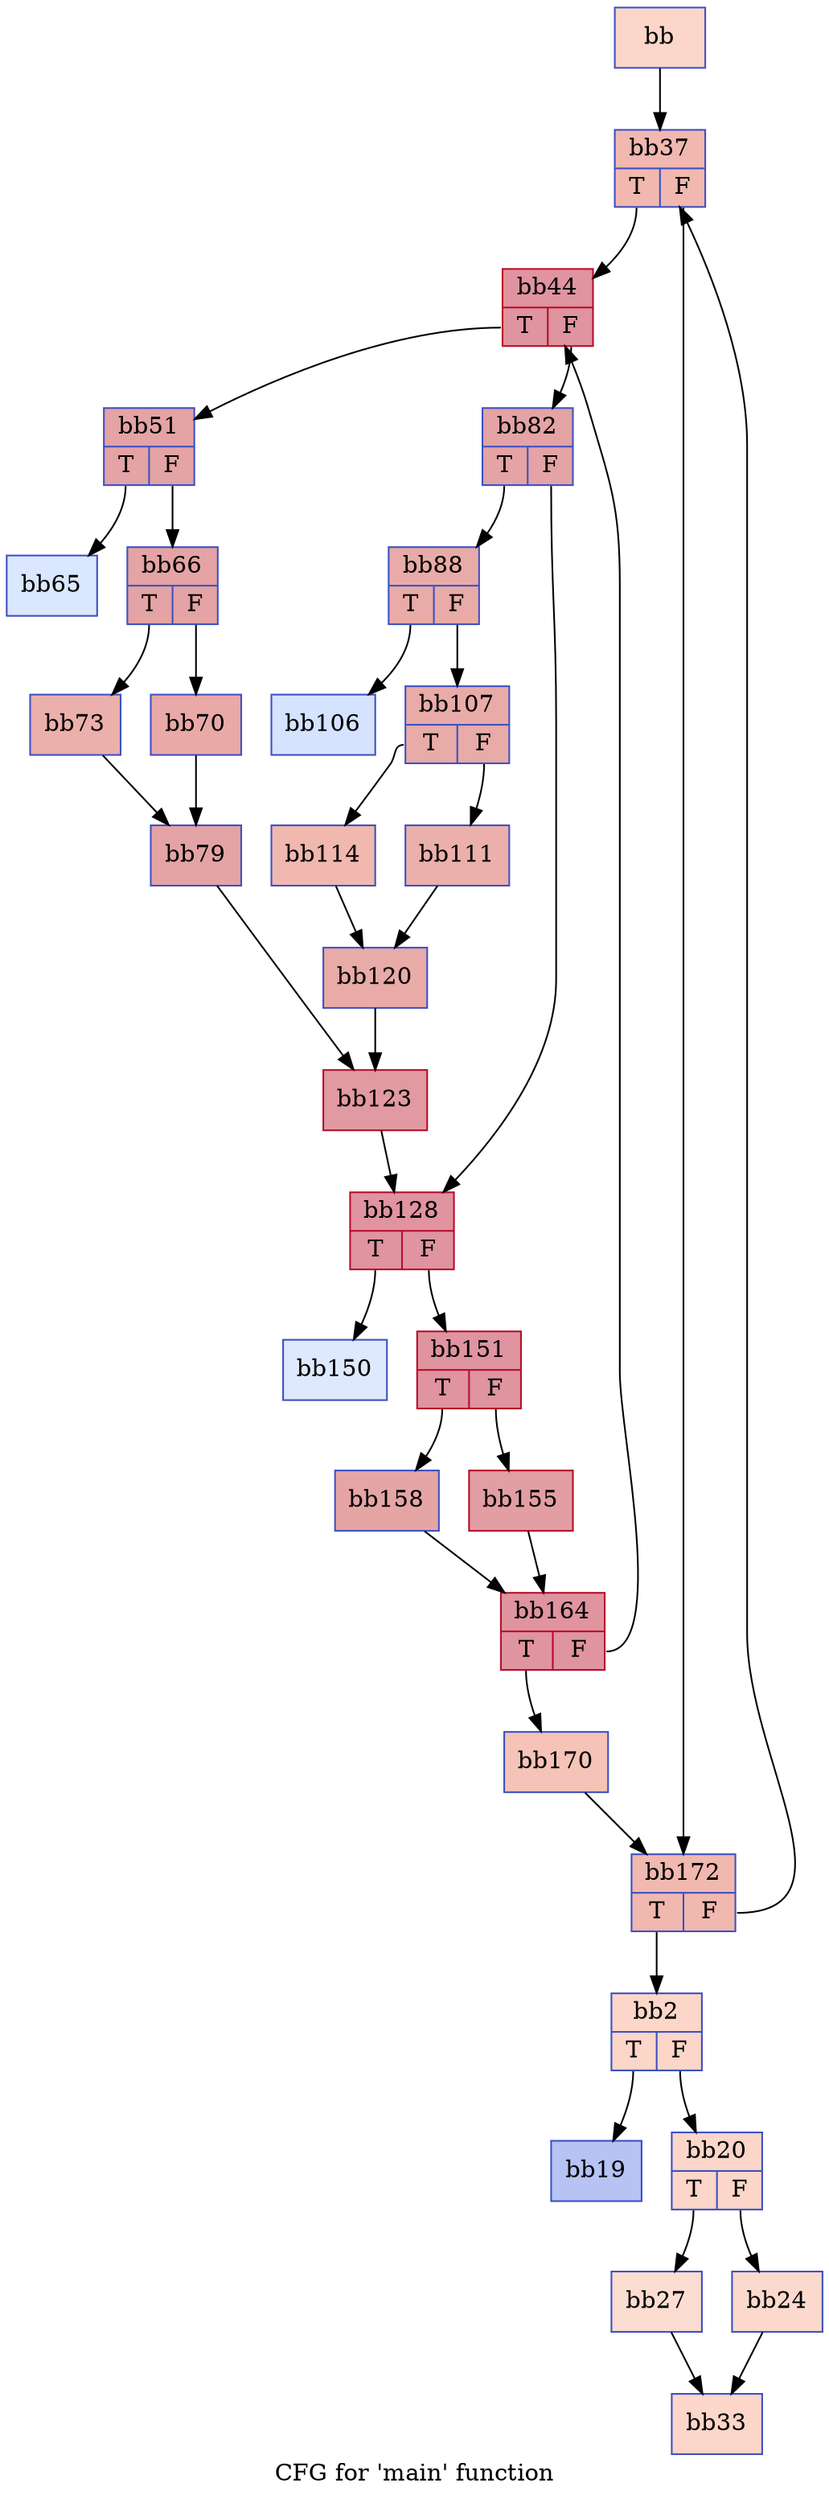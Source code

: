 digraph "CFG for 'main' function" {
	label="CFG for 'main' function";

	Node0x5385730 [shape=record,color="#3d50c3ff", style=filled, fillcolor="#f6a38570",label="{bb}"];
	Node0x5385730 -> Node0x5385d50;
	Node0x5385e70 [shape=record,color="#3d50c3ff", style=filled, fillcolor="#f6a38570",label="{bb2|{<s0>T|<s1>F}}"];
	Node0x5385e70:s0 -> Node0x5387f50;
	Node0x5385e70:s1 -> Node0x5388020;
	Node0x5387f50 [shape=record,color="#3d50c3ff", style=filled, fillcolor="#5977e370",label="{bb19}"];
	Node0x5388020 [shape=record,color="#3d50c3ff", style=filled, fillcolor="#f6a38570",label="{bb20|{<s0>T|<s1>F}}"];
	Node0x5388020:s0 -> Node0x5388ab0;
	Node0x5388020:s1 -> Node0x5388b20;
	Node0x5388b20 [shape=record,color="#3d50c3ff", style=filled, fillcolor="#f7ac8e70",label="{bb24}"];
	Node0x5388b20 -> Node0x5388ed0;
	Node0x5388ab0 [shape=record,color="#3d50c3ff", style=filled, fillcolor="#f7b39670",label="{bb27}"];
	Node0x5388ab0 -> Node0x5388ed0;
	Node0x5388ed0 [shape=record,color="#3d50c3ff", style=filled, fillcolor="#f6a38570",label="{bb33}"];
	Node0x5385d50 [shape=record,color="#3d50c3ff", style=filled, fillcolor="#dc5d4a70",label="{bb37|{<s0>T|<s1>F}}"];
	Node0x5385d50:s0 -> Node0x538b160;
	Node0x5385d50:s1 -> Node0x538aa90;
	Node0x538b160 [shape=record,color="#b70d28ff", style=filled, fillcolor="#b70d2870",label="{bb44|{<s0>T|<s1>F}}"];
	Node0x538b160:s0 -> Node0x538c0c0;
	Node0x538b160:s1 -> Node0x538c190;
	Node0x538c0c0 [shape=record,color="#3d50c3ff", style=filled, fillcolor="#c32e3170",label="{bb51|{<s0>T|<s1>F}}"];
	Node0x538c0c0:s0 -> Node0x538d250;
	Node0x538c0c0:s1 -> Node0x538d2c0;
	Node0x538d250 [shape=record,color="#3d50c3ff", style=filled, fillcolor="#abc8fd70",label="{bb65}"];
	Node0x538d2c0 [shape=record,color="#3d50c3ff", style=filled, fillcolor="#c32e3170",label="{bb66|{<s0>T|<s1>F}}"];
	Node0x538d2c0:s0 -> Node0x538de10;
	Node0x538d2c0:s1 -> Node0x538de80;
	Node0x538de80 [shape=record,color="#3d50c3ff", style=filled, fillcolor="#ca3b3770",label="{bb70}"];
	Node0x538de80 -> Node0x538a170;
	Node0x538de10 [shape=record,color="#3d50c3ff", style=filled, fillcolor="#d24b4070",label="{bb73}"];
	Node0x538de10 -> Node0x538a170;
	Node0x538a170 [shape=record,color="#3d50c3ff", style=filled, fillcolor="#c32e3170",label="{bb79}"];
	Node0x538a170 -> Node0x538f630;
	Node0x538c190 [shape=record,color="#3d50c3ff", style=filled, fillcolor="#c32e3170",label="{bb82|{<s0>T|<s1>F}}"];
	Node0x538c190:s0 -> Node0x538fac0;
	Node0x538c190:s1 -> Node0x538fb30;
	Node0x538fac0 [shape=record,color="#3d50c3ff", style=filled, fillcolor="#cc403a70",label="{bb88|{<s0>T|<s1>F}}"];
	Node0x538fac0:s0 -> Node0x5390ef0;
	Node0x538fac0:s1 -> Node0x5390f60;
	Node0x5390ef0 [shape=record,color="#3d50c3ff", style=filled, fillcolor="#a1c0ff70",label="{bb106}"];
	Node0x5390f60 [shape=record,color="#3d50c3ff", style=filled, fillcolor="#cc403a70",label="{bb107|{<s0>T|<s1>F}}"];
	Node0x5390f60:s0 -> Node0x5391440;
	Node0x5390f60:s1 -> Node0x53914b0;
	Node0x53914b0 [shape=record,color="#3d50c3ff", style=filled, fillcolor="#d24b4070",label="{bb111}"];
	Node0x53914b0 -> Node0x5391680;
	Node0x5391440 [shape=record,color="#3d50c3ff", style=filled, fillcolor="#dc5d4a70",label="{bb114}"];
	Node0x5391440 -> Node0x5391680;
	Node0x5391680 [shape=record,color="#3d50c3ff", style=filled, fillcolor="#cc403a70",label="{bb120}"];
	Node0x5391680 -> Node0x538f630;
	Node0x538f630 [shape=record,color="#b70d28ff", style=filled, fillcolor="#bb1b2c70",label="{bb123}"];
	Node0x538f630 -> Node0x538fb30;
	Node0x538fb30 [shape=record,color="#b70d28ff", style=filled, fillcolor="#b70d2870",label="{bb128|{<s0>T|<s1>F}}"];
	Node0x538fb30:s0 -> Node0x5393140;
	Node0x538fb30:s1 -> Node0x53931b0;
	Node0x5393140 [shape=record,color="#3d50c3ff", style=filled, fillcolor="#b5cdfa70",label="{bb150}"];
	Node0x53931b0 [shape=record,color="#b70d28ff", style=filled, fillcolor="#b70d2870",label="{bb151|{<s0>T|<s1>F}}"];
	Node0x53931b0:s0 -> Node0x5393690;
	Node0x53931b0:s1 -> Node0x5393700;
	Node0x5393700 [shape=record,color="#b70d28ff", style=filled, fillcolor="#be242e70",label="{bb155}"];
	Node0x5393700 -> Node0x538b330;
	Node0x5393690 [shape=record,color="#3d50c3ff", style=filled, fillcolor="#c5333470",label="{bb158}"];
	Node0x5393690 -> Node0x538b330;
	Node0x538b330 [shape=record,color="#b70d28ff", style=filled, fillcolor="#b70d2870",label="{bb164|{<s0>T|<s1>F}}"];
	Node0x538b330:s0 -> Node0x5394230;
	Node0x538b330:s1 -> Node0x538b160;
	Node0x5394230 [shape=record,color="#3d50c3ff", style=filled, fillcolor="#e8765c70",label="{bb170}"];
	Node0x5394230 -> Node0x538aa90;
	Node0x538aa90 [shape=record,color="#3d50c3ff", style=filled, fillcolor="#dc5d4a70",label="{bb172|{<s0>T|<s1>F}}"];
	Node0x538aa90:s0 -> Node0x5385e70;
	Node0x538aa90:s1 -> Node0x5385d50;
}
